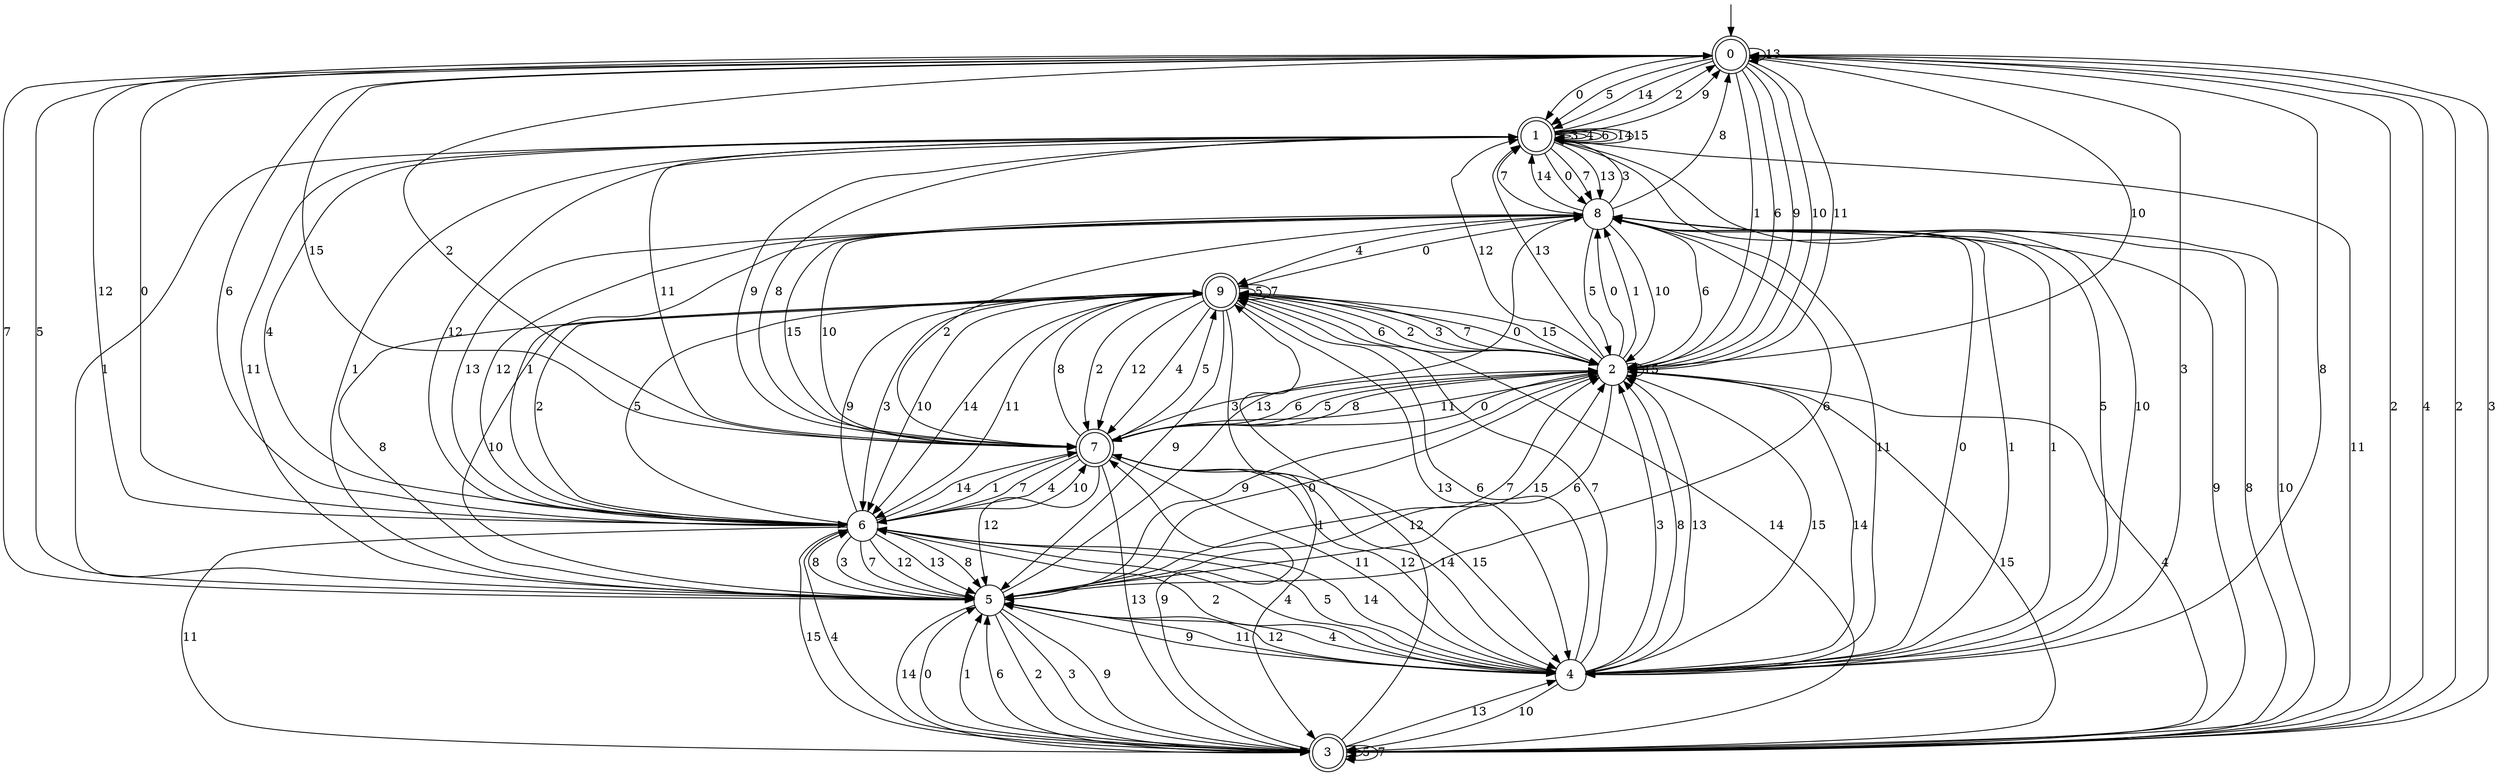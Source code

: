 digraph g {

	s0 [shape="doublecircle" label="0"];
	s1 [shape="doublecircle" label="1"];
	s2 [shape="circle" label="2"];
	s3 [shape="doublecircle" label="3"];
	s4 [shape="circle" label="4"];
	s5 [shape="circle" label="5"];
	s6 [shape="circle" label="6"];
	s7 [shape="doublecircle" label="7"];
	s8 [shape="circle" label="8"];
	s9 [shape="doublecircle" label="9"];
	s0 -> s1 [label="0"];
	s0 -> s2 [label="1"];
	s0 -> s3 [label="2"];
	s0 -> s4 [label="3"];
	s0 -> s3 [label="4"];
	s0 -> s1 [label="5"];
	s0 -> s2 [label="6"];
	s0 -> s5 [label="7"];
	s0 -> s4 [label="8"];
	s0 -> s2 [label="9"];
	s0 -> s2 [label="10"];
	s0 -> s2 [label="11"];
	s0 -> s6 [label="12"];
	s0 -> s0 [label="13"];
	s0 -> s1 [label="14"];
	s0 -> s7 [label="15"];
	s1 -> s8 [label="0"];
	s1 -> s5 [label="1"];
	s1 -> s0 [label="2"];
	s1 -> s1 [label="3"];
	s1 -> s1 [label="4"];
	s1 -> s4 [label="5"];
	s1 -> s1 [label="6"];
	s1 -> s8 [label="7"];
	s1 -> s7 [label="8"];
	s1 -> s0 [label="9"];
	s1 -> s4 [label="10"];
	s1 -> s7 [label="11"];
	s1 -> s6 [label="12"];
	s1 -> s8 [label="13"];
	s1 -> s1 [label="14"];
	s1 -> s1 [label="15"];
	s2 -> s8 [label="0"];
	s2 -> s8 [label="1"];
	s2 -> s9 [label="2"];
	s2 -> s9 [label="3"];
	s2 -> s3 [label="4"];
	s2 -> s7 [label="5"];
	s2 -> s5 [label="6"];
	s2 -> s9 [label="7"];
	s2 -> s7 [label="8"];
	s2 -> s5 [label="9"];
	s2 -> s0 [label="10"];
	s2 -> s7 [label="11"];
	s2 -> s1 [label="12"];
	s2 -> s1 [label="13"];
	s2 -> s4 [label="14"];
	s2 -> s2 [label="15"];
	s3 -> s5 [label="0"];
	s3 -> s5 [label="1"];
	s3 -> s0 [label="2"];
	s3 -> s0 [label="3"];
	s3 -> s6 [label="4"];
	s3 -> s3 [label="5"];
	s3 -> s5 [label="6"];
	s3 -> s3 [label="7"];
	s3 -> s8 [label="8"];
	s3 -> s7 [label="9"];
	s3 -> s8 [label="10"];
	s3 -> s1 [label="11"];
	s3 -> s9 [label="12"];
	s3 -> s4 [label="13"];
	s3 -> s9 [label="14"];
	s3 -> s2 [label="15"];
	s4 -> s8 [label="0"];
	s4 -> s8 [label="1"];
	s4 -> s6 [label="2"];
	s4 -> s2 [label="3"];
	s4 -> s6 [label="4"];
	s4 -> s6 [label="5"];
	s4 -> s9 [label="6"];
	s4 -> s9 [label="7"];
	s4 -> s2 [label="8"];
	s4 -> s5 [label="9"];
	s4 -> s3 [label="10"];
	s4 -> s5 [label="11"];
	s4 -> s7 [label="12"];
	s4 -> s2 [label="13"];
	s4 -> s6 [label="14"];
	s4 -> s2 [label="15"];
	s5 -> s2 [label="0"];
	s5 -> s1 [label="1"];
	s5 -> s3 [label="2"];
	s5 -> s3 [label="3"];
	s5 -> s4 [label="4"];
	s5 -> s0 [label="5"];
	s5 -> s8 [label="6"];
	s5 -> s2 [label="7"];
	s5 -> s6 [label="8"];
	s5 -> s3 [label="9"];
	s5 -> s9 [label="10"];
	s5 -> s1 [label="11"];
	s5 -> s4 [label="12"];
	s5 -> s8 [label="13"];
	s5 -> s3 [label="14"];
	s5 -> s2 [label="15"];
	s6 -> s0 [label="0"];
	s6 -> s8 [label="1"];
	s6 -> s9 [label="2"];
	s6 -> s5 [label="3"];
	s6 -> s1 [label="4"];
	s6 -> s9 [label="5"];
	s6 -> s0 [label="6"];
	s6 -> s5 [label="7"];
	s6 -> s5 [label="8"];
	s6 -> s9 [label="9"];
	s6 -> s7 [label="10"];
	s6 -> s3 [label="11"];
	s6 -> s5 [label="12"];
	s6 -> s5 [label="13"];
	s6 -> s7 [label="14"];
	s6 -> s3 [label="15"];
	s7 -> s2 [label="0"];
	s7 -> s6 [label="1"];
	s7 -> s0 [label="2"];
	s7 -> s2 [label="3"];
	s7 -> s6 [label="4"];
	s7 -> s9 [label="5"];
	s7 -> s2 [label="6"];
	s7 -> s6 [label="7"];
	s7 -> s9 [label="8"];
	s7 -> s1 [label="9"];
	s7 -> s8 [label="10"];
	s7 -> s4 [label="11"];
	s7 -> s5 [label="12"];
	s7 -> s3 [label="13"];
	s7 -> s4 [label="14"];
	s7 -> s4 [label="15"];
	s8 -> s9 [label="0"];
	s8 -> s4 [label="1"];
	s8 -> s7 [label="2"];
	s8 -> s1 [label="3"];
	s8 -> s9 [label="4"];
	s8 -> s2 [label="5"];
	s8 -> s2 [label="6"];
	s8 -> s1 [label="7"];
	s8 -> s0 [label="8"];
	s8 -> s3 [label="9"];
	s8 -> s2 [label="10"];
	s8 -> s4 [label="11"];
	s8 -> s6 [label="12"];
	s8 -> s6 [label="13"];
	s8 -> s1 [label="14"];
	s8 -> s7 [label="15"];
	s9 -> s2 [label="0"];
	s9 -> s3 [label="1"];
	s9 -> s7 [label="2"];
	s9 -> s6 [label="3"];
	s9 -> s7 [label="4"];
	s9 -> s9 [label="5"];
	s9 -> s2 [label="6"];
	s9 -> s9 [label="7"];
	s9 -> s5 [label="8"];
	s9 -> s5 [label="9"];
	s9 -> s6 [label="10"];
	s9 -> s6 [label="11"];
	s9 -> s7 [label="12"];
	s9 -> s4 [label="13"];
	s9 -> s6 [label="14"];
	s9 -> s2 [label="15"];

__start0 [label="" shape="none" width="0" height="0"];
__start0 -> s0;

}
